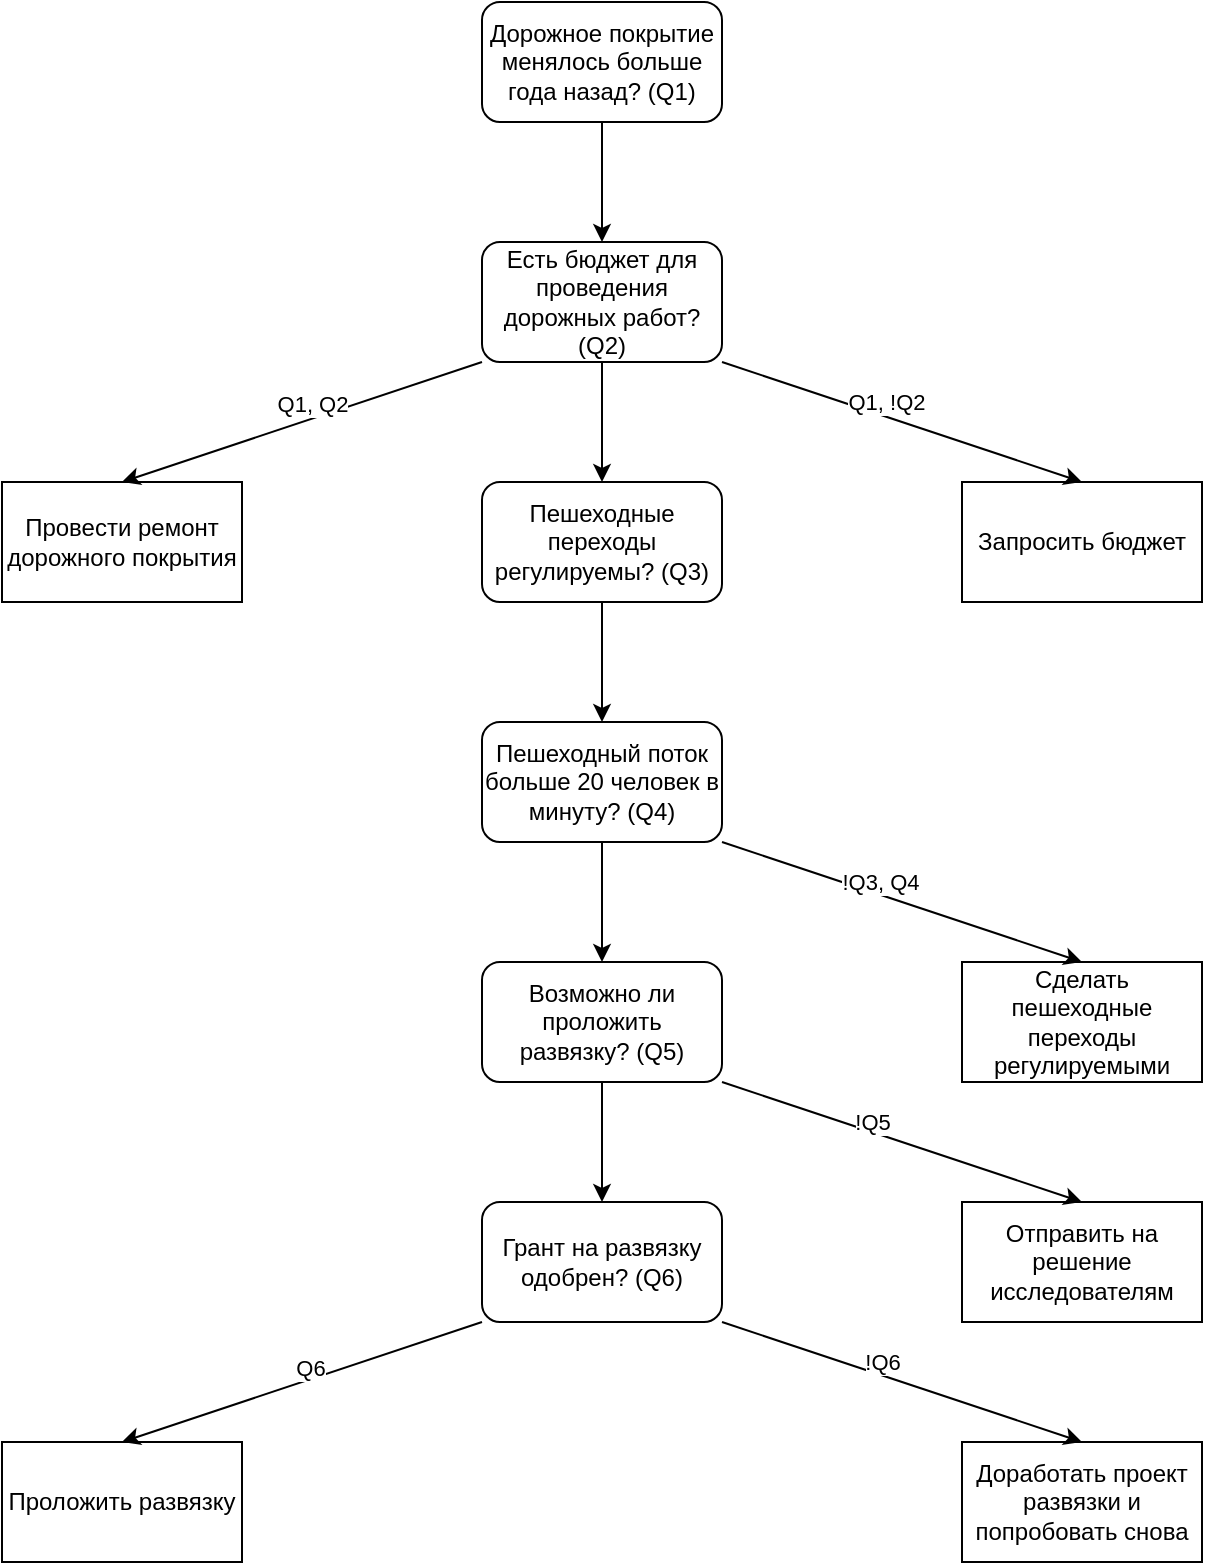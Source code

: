 <mxfile version="26.0.16">
  <diagram name="Страница — 1" id="Wo2Mv73lsf9ndTkjW8-e">
    <mxGraphModel dx="1320" dy="813" grid="1" gridSize="10" guides="1" tooltips="1" connect="1" arrows="1" fold="1" page="1" pageScale="1" pageWidth="827" pageHeight="1169" math="0" shadow="0">
      <root>
        <mxCell id="0" />
        <mxCell id="1" parent="0" />
        <mxCell id="52HlK5zHAAoMISxeL5Kl-3" style="edgeStyle=orthogonalEdgeStyle;rounded=0;orthogonalLoop=1;jettySize=auto;html=1;exitX=0.5;exitY=1;exitDx=0;exitDy=0;entryX=0.5;entryY=0;entryDx=0;entryDy=0;" edge="1" parent="1" source="52HlK5zHAAoMISxeL5Kl-1" target="52HlK5zHAAoMISxeL5Kl-2">
          <mxGeometry relative="1" as="geometry" />
        </mxCell>
        <mxCell id="52HlK5zHAAoMISxeL5Kl-1" value="Дорожное покрытие менялось больше года назад? (Q1)" style="rounded=1;whiteSpace=wrap;html=1;" vertex="1" parent="1">
          <mxGeometry x="360" y="20" width="120" height="60" as="geometry" />
        </mxCell>
        <mxCell id="52HlK5zHAAoMISxeL5Kl-8" style="edgeStyle=orthogonalEdgeStyle;rounded=0;orthogonalLoop=1;jettySize=auto;html=1;exitX=0.5;exitY=1;exitDx=0;exitDy=0;entryX=0.5;entryY=0;entryDx=0;entryDy=0;" edge="1" parent="1" source="52HlK5zHAAoMISxeL5Kl-2" target="52HlK5zHAAoMISxeL5Kl-6">
          <mxGeometry relative="1" as="geometry" />
        </mxCell>
        <mxCell id="52HlK5zHAAoMISxeL5Kl-2" value="Есть бюджет для проведения дорожных работ? (Q2)" style="rounded=1;whiteSpace=wrap;html=1;" vertex="1" parent="1">
          <mxGeometry x="360" y="140" width="120" height="60" as="geometry" />
        </mxCell>
        <mxCell id="52HlK5zHAAoMISxeL5Kl-4" value="Провести ремонт дорожного покрытия" style="rounded=0;whiteSpace=wrap;html=1;" vertex="1" parent="1">
          <mxGeometry x="120" y="260" width="120" height="60" as="geometry" />
        </mxCell>
        <mxCell id="52HlK5zHAAoMISxeL5Kl-5" value="Запросить бюджет" style="rounded=0;whiteSpace=wrap;html=1;" vertex="1" parent="1">
          <mxGeometry x="600" y="260" width="120" height="60" as="geometry" />
        </mxCell>
        <mxCell id="52HlK5zHAAoMISxeL5Kl-13" style="edgeStyle=orthogonalEdgeStyle;rounded=0;orthogonalLoop=1;jettySize=auto;html=1;exitX=0.5;exitY=1;exitDx=0;exitDy=0;entryX=0.5;entryY=0;entryDx=0;entryDy=0;" edge="1" parent="1" source="52HlK5zHAAoMISxeL5Kl-6" target="52HlK5zHAAoMISxeL5Kl-7">
          <mxGeometry relative="1" as="geometry" />
        </mxCell>
        <mxCell id="52HlK5zHAAoMISxeL5Kl-6" value="Пешеходные переходы регулируемы? (Q3)" style="rounded=1;whiteSpace=wrap;html=1;" vertex="1" parent="1">
          <mxGeometry x="360" y="260" width="120" height="60" as="geometry" />
        </mxCell>
        <mxCell id="52HlK5zHAAoMISxeL5Kl-20" style="edgeStyle=orthogonalEdgeStyle;rounded=0;orthogonalLoop=1;jettySize=auto;html=1;exitX=0.5;exitY=1;exitDx=0;exitDy=0;entryX=0.5;entryY=0;entryDx=0;entryDy=0;" edge="1" parent="1" source="52HlK5zHAAoMISxeL5Kl-7" target="52HlK5zHAAoMISxeL5Kl-16">
          <mxGeometry relative="1" as="geometry" />
        </mxCell>
        <mxCell id="52HlK5zHAAoMISxeL5Kl-7" value="Пешеходный поток больше 20 человек в минуту? (Q4)" style="rounded=1;whiteSpace=wrap;html=1;" vertex="1" parent="1">
          <mxGeometry x="360" y="380" width="120" height="60" as="geometry" />
        </mxCell>
        <mxCell id="52HlK5zHAAoMISxeL5Kl-9" value="" style="endArrow=classic;html=1;rounded=0;exitX=0;exitY=1;exitDx=0;exitDy=0;entryX=0.5;entryY=0;entryDx=0;entryDy=0;" edge="1" parent="1" source="52HlK5zHAAoMISxeL5Kl-2" target="52HlK5zHAAoMISxeL5Kl-4">
          <mxGeometry width="50" height="50" relative="1" as="geometry">
            <mxPoint x="280" y="390" as="sourcePoint" />
            <mxPoint x="330" y="340" as="targetPoint" />
          </mxGeometry>
        </mxCell>
        <mxCell id="52HlK5zHAAoMISxeL5Kl-11" value="Q1, Q2" style="edgeLabel;html=1;align=center;verticalAlign=middle;resizable=0;points=[];" vertex="1" connectable="0" parent="52HlK5zHAAoMISxeL5Kl-9">
          <mxGeometry x="-0.08" y="-7" relative="1" as="geometry">
            <mxPoint as="offset" />
          </mxGeometry>
        </mxCell>
        <mxCell id="52HlK5zHAAoMISxeL5Kl-10" value="" style="endArrow=classic;html=1;rounded=0;exitX=1;exitY=1;exitDx=0;exitDy=0;entryX=0.5;entryY=0;entryDx=0;entryDy=0;" edge="1" parent="1" source="52HlK5zHAAoMISxeL5Kl-2" target="52HlK5zHAAoMISxeL5Kl-5">
          <mxGeometry width="50" height="50" relative="1" as="geometry">
            <mxPoint x="310" y="380" as="sourcePoint" />
            <mxPoint x="360" y="330" as="targetPoint" />
          </mxGeometry>
        </mxCell>
        <mxCell id="52HlK5zHAAoMISxeL5Kl-12" value="Q1, !Q2" style="edgeLabel;html=1;align=center;verticalAlign=middle;resizable=0;points=[];" vertex="1" connectable="0" parent="52HlK5zHAAoMISxeL5Kl-10">
          <mxGeometry x="-0.097" y="2" relative="1" as="geometry">
            <mxPoint y="-5" as="offset" />
          </mxGeometry>
        </mxCell>
        <mxCell id="52HlK5zHAAoMISxeL5Kl-25" style="edgeStyle=orthogonalEdgeStyle;rounded=0;orthogonalLoop=1;jettySize=auto;html=1;exitX=0.5;exitY=1;exitDx=0;exitDy=0;entryX=0.5;entryY=0;entryDx=0;entryDy=0;" edge="1" parent="1" source="52HlK5zHAAoMISxeL5Kl-16" target="52HlK5zHAAoMISxeL5Kl-22">
          <mxGeometry relative="1" as="geometry" />
        </mxCell>
        <mxCell id="52HlK5zHAAoMISxeL5Kl-16" value="Возможно ли проложить развязку? (Q5)" style="rounded=1;whiteSpace=wrap;html=1;" vertex="1" parent="1">
          <mxGeometry x="360" y="500" width="120" height="60" as="geometry" />
        </mxCell>
        <mxCell id="52HlK5zHAAoMISxeL5Kl-17" value="Сделать пешеходные переходы регулируемыми" style="rounded=0;whiteSpace=wrap;html=1;" vertex="1" parent="1">
          <mxGeometry x="600" y="500" width="120" height="60" as="geometry" />
        </mxCell>
        <mxCell id="52HlK5zHAAoMISxeL5Kl-18" value="" style="endArrow=classic;html=1;rounded=0;exitX=1;exitY=1;exitDx=0;exitDy=0;entryX=0.5;entryY=0;entryDx=0;entryDy=0;" edge="1" parent="1" source="52HlK5zHAAoMISxeL5Kl-7" target="52HlK5zHAAoMISxeL5Kl-17">
          <mxGeometry width="50" height="50" relative="1" as="geometry">
            <mxPoint x="160" y="450" as="sourcePoint" />
            <mxPoint x="210" y="400" as="targetPoint" />
          </mxGeometry>
        </mxCell>
        <mxCell id="52HlK5zHAAoMISxeL5Kl-19" value="!Q3, Q4" style="edgeLabel;html=1;align=center;verticalAlign=middle;resizable=0;points=[];" vertex="1" connectable="0" parent="52HlK5zHAAoMISxeL5Kl-18">
          <mxGeometry x="-0.153" y="6" relative="1" as="geometry">
            <mxPoint as="offset" />
          </mxGeometry>
        </mxCell>
        <mxCell id="52HlK5zHAAoMISxeL5Kl-21" value="Отправить на решение исследователям" style="rounded=0;whiteSpace=wrap;html=1;" vertex="1" parent="1">
          <mxGeometry x="600" y="620" width="120" height="60" as="geometry" />
        </mxCell>
        <mxCell id="52HlK5zHAAoMISxeL5Kl-22" value="Грант на развязку одобрен? (Q6)" style="rounded=1;whiteSpace=wrap;html=1;" vertex="1" parent="1">
          <mxGeometry x="360" y="620" width="120" height="60" as="geometry" />
        </mxCell>
        <mxCell id="52HlK5zHAAoMISxeL5Kl-23" value="" style="endArrow=classic;html=1;rounded=0;exitX=1;exitY=1;exitDx=0;exitDy=0;entryX=0.5;entryY=0;entryDx=0;entryDy=0;" edge="1" parent="1" source="52HlK5zHAAoMISxeL5Kl-16" target="52HlK5zHAAoMISxeL5Kl-21">
          <mxGeometry width="50" height="50" relative="1" as="geometry">
            <mxPoint x="520" y="580" as="sourcePoint" />
            <mxPoint x="570" y="530" as="targetPoint" />
          </mxGeometry>
        </mxCell>
        <mxCell id="52HlK5zHAAoMISxeL5Kl-24" value="!Q5" style="edgeLabel;html=1;align=center;verticalAlign=middle;resizable=0;points=[];" vertex="1" connectable="0" parent="52HlK5zHAAoMISxeL5Kl-23">
          <mxGeometry x="-0.183" y="5" relative="1" as="geometry">
            <mxPoint as="offset" />
          </mxGeometry>
        </mxCell>
        <mxCell id="52HlK5zHAAoMISxeL5Kl-26" value="Проложить развязку" style="rounded=0;whiteSpace=wrap;html=1;" vertex="1" parent="1">
          <mxGeometry x="120" y="740" width="120" height="60" as="geometry" />
        </mxCell>
        <mxCell id="52HlK5zHAAoMISxeL5Kl-29" value="Доработать проект развязки и попробовать снова" style="rounded=0;whiteSpace=wrap;html=1;" vertex="1" parent="1">
          <mxGeometry x="600" y="740" width="120" height="60" as="geometry" />
        </mxCell>
        <mxCell id="52HlK5zHAAoMISxeL5Kl-30" value="" style="endArrow=classic;html=1;rounded=0;exitX=0;exitY=1;exitDx=0;exitDy=0;entryX=0.5;entryY=0;entryDx=0;entryDy=0;" edge="1" parent="1" source="52HlK5zHAAoMISxeL5Kl-22" target="52HlK5zHAAoMISxeL5Kl-26">
          <mxGeometry width="50" height="50" relative="1" as="geometry">
            <mxPoint x="230" y="640" as="sourcePoint" />
            <mxPoint x="280" y="590" as="targetPoint" />
          </mxGeometry>
        </mxCell>
        <mxCell id="52HlK5zHAAoMISxeL5Kl-31" value="Q6" style="edgeLabel;html=1;align=center;verticalAlign=middle;resizable=0;points=[];" vertex="1" connectable="0" parent="52HlK5zHAAoMISxeL5Kl-30">
          <mxGeometry x="-0.067" y="-6" relative="1" as="geometry">
            <mxPoint as="offset" />
          </mxGeometry>
        </mxCell>
        <mxCell id="52HlK5zHAAoMISxeL5Kl-32" value="" style="endArrow=classic;html=1;rounded=0;exitX=1;exitY=1;exitDx=0;exitDy=0;entryX=0.5;entryY=0;entryDx=0;entryDy=0;" edge="1" parent="1" source="52HlK5zHAAoMISxeL5Kl-22" target="52HlK5zHAAoMISxeL5Kl-29">
          <mxGeometry width="50" height="50" relative="1" as="geometry">
            <mxPoint x="490" y="750" as="sourcePoint" />
            <mxPoint x="540" y="700" as="targetPoint" />
          </mxGeometry>
        </mxCell>
        <mxCell id="52HlK5zHAAoMISxeL5Kl-33" value="!Q6" style="edgeLabel;html=1;align=center;verticalAlign=middle;resizable=0;points=[];" vertex="1" connectable="0" parent="52HlK5zHAAoMISxeL5Kl-32">
          <mxGeometry x="0.055" y="9" relative="1" as="geometry">
            <mxPoint x="-18" y="-3" as="offset" />
          </mxGeometry>
        </mxCell>
      </root>
    </mxGraphModel>
  </diagram>
</mxfile>
